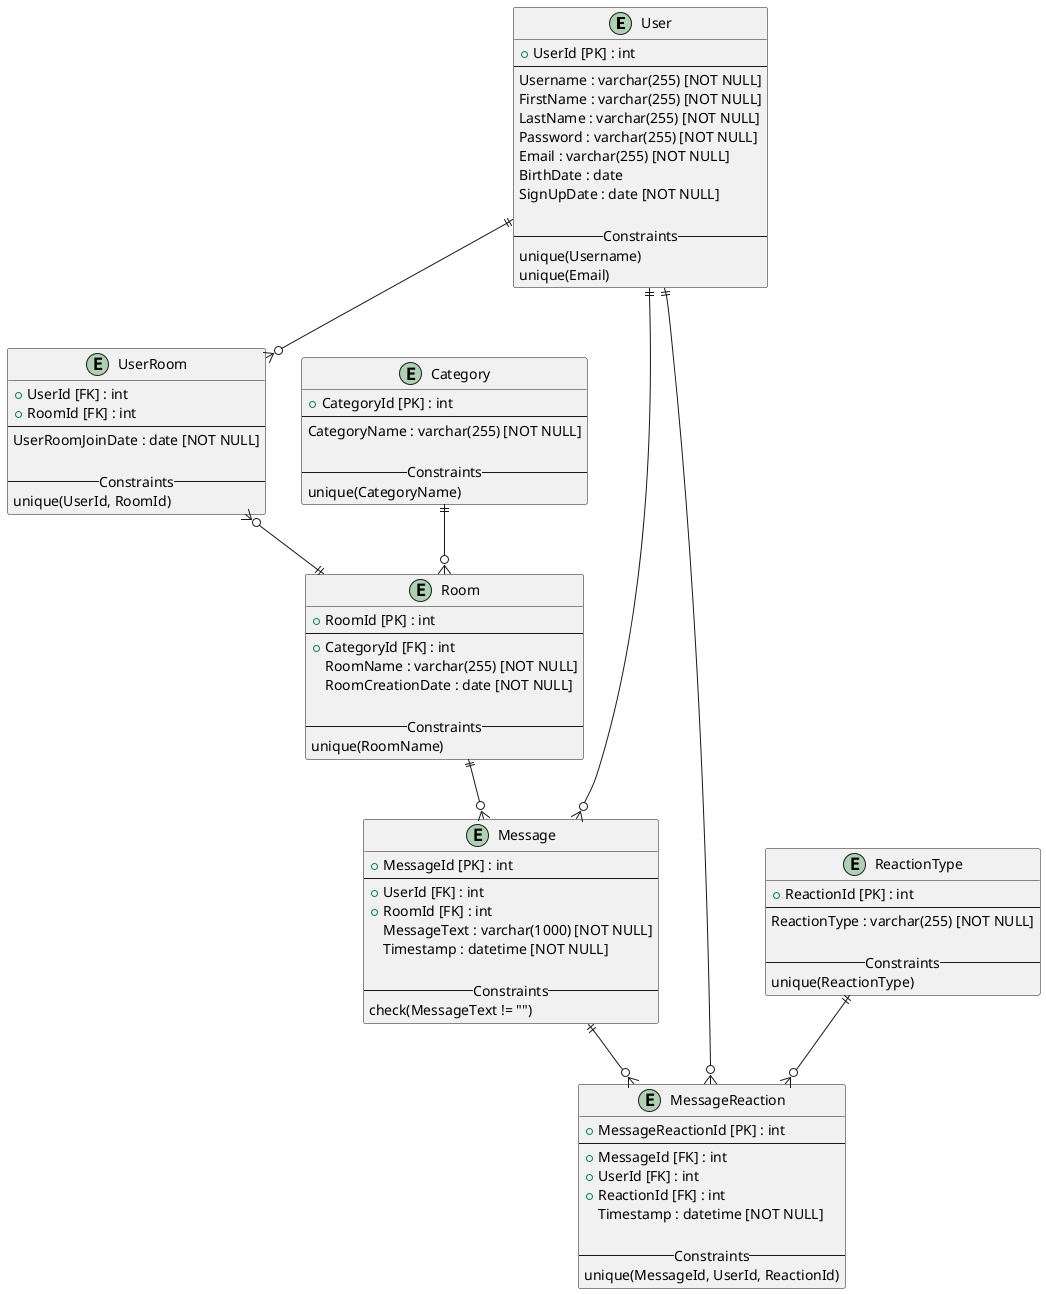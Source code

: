 @startuml "Chatflow"

entity "User" as user {
  + UserId [PK] : int
  --
  Username : varchar(255) [NOT NULL]
  FirstName : varchar(255) [NOT NULL]
  LastName : varchar(255) [NOT NULL]
  Password : varchar(255) [NOT NULL]
  Email : varchar(255) [NOT NULL]
  BirthDate : date
  SignUpDate : date [NOT NULL]

  -- Constraints --
  unique(Username)
  unique(Email)
}

entity "Room" as room {
  + RoomId [PK] : int
  --
  + CategoryId [FK] : int
  RoomName : varchar(255) [NOT NULL]
  RoomCreationDate : date [NOT NULL]

  -- Constraints --
  unique(RoomName)
}

entity "Category" as category {
  + CategoryId [PK] : int
  --
  CategoryName : varchar(255) [NOT NULL]

  -- Constraints --
  unique(CategoryName)
}

entity "UserRoom" as user_room {
  + UserId [FK] : int
  + RoomId [FK] : int
  --
  UserRoomJoinDate : date [NOT NULL]

  -- Constraints --
  unique(UserId, RoomId)
}

entity "Message" as message {
  + MessageId [PK] : int
  --
  + UserId [FK] : int
  + RoomId [FK] : int
  MessageText : varchar(1000) [NOT NULL]
  Timestamp : datetime [NOT NULL]

  -- Constraints --
  check(MessageText != "")
}

entity "ReactionType" as reaction {
  + ReactionId [PK] : int
  --
  ReactionType : varchar(255) [NOT NULL]

  -- Constraints --
  unique(ReactionType)
}



entity "MessageReaction" as message_reaction {
  + MessageReactionId [PK] : int
  --
  + MessageId [FK] : int
  + UserId [FK] : int
  + ReactionId [FK] : int
  Timestamp : datetime [NOT NULL]

  -- Constraints --
  unique(MessageId, UserId, ReactionId)
}

user ||--o{ user_room
user_room }o--|| room
room ||--o{ message
user ||--o{ message
category ||--o{ room
message ||--o{ message_reaction
user ||--o{ message_reaction
reaction ||--o{ message_reaction

@enduml
